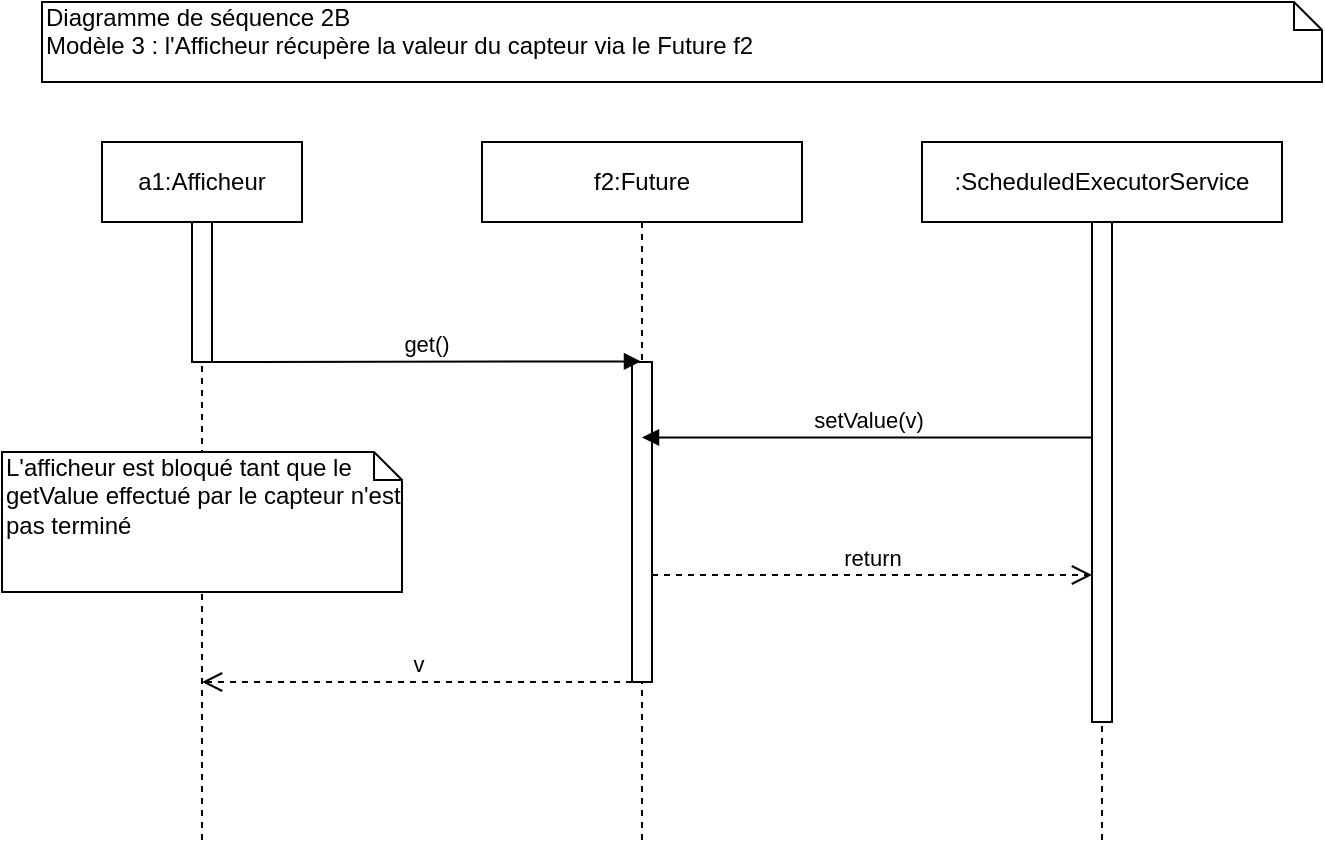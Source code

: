 <mxfile version="13.8.1" type="device"><diagram id="WR1WVBTkhiLBl-ogjIGp" name="Page-1"><mxGraphModel dx="981" dy="550" grid="1" gridSize="10" guides="1" tooltips="1" connect="1" arrows="1" fold="1" page="1" pageScale="1" pageWidth="827" pageHeight="1169" math="0" shadow="0"><root><mxCell id="0"/><mxCell id="1" parent="0"/><mxCell id="O2Ke7cwZHKEIXeRAU4Cy-1" value="a1:Afficheur" style="shape=umlLifeline;perimeter=lifelinePerimeter;whiteSpace=wrap;html=1;container=1;collapsible=0;recursiveResize=0;outlineConnect=0;" vertex="1" parent="1"><mxGeometry x="100" y="90" width="100" height="350" as="geometry"/></mxCell><mxCell id="O2Ke7cwZHKEIXeRAU4Cy-2" value="" style="html=1;points=[];perimeter=orthogonalPerimeter;" vertex="1" parent="O2Ke7cwZHKEIXeRAU4Cy-1"><mxGeometry x="45" y="40" width="10" height="70" as="geometry"/></mxCell><mxCell id="O2Ke7cwZHKEIXeRAU4Cy-3" value="Diagramme de séquence 2B&lt;br&gt;Modèle 3 : l'Afficheur récupère la valeur du capteur via le Future f2" style="shape=note;whiteSpace=wrap;html=1;size=14;verticalAlign=top;align=left;spacingTop=-6;" vertex="1" parent="1"><mxGeometry x="70" y="20" width="640" height="40" as="geometry"/></mxCell><mxCell id="O2Ke7cwZHKEIXeRAU4Cy-4" value="f2:Future" style="shape=umlLifeline;perimeter=lifelinePerimeter;whiteSpace=wrap;html=1;container=1;collapsible=0;recursiveResize=0;outlineConnect=0;" vertex="1" parent="1"><mxGeometry x="290" y="90" width="160" height="350" as="geometry"/></mxCell><mxCell id="O2Ke7cwZHKEIXeRAU4Cy-5" value="" style="html=1;points=[];perimeter=orthogonalPerimeter;" vertex="1" parent="O2Ke7cwZHKEIXeRAU4Cy-4"><mxGeometry x="75" y="110" width="10" height="160" as="geometry"/></mxCell><mxCell id="O2Ke7cwZHKEIXeRAU4Cy-7" value="get()" style="html=1;verticalAlign=bottom;endArrow=block;" edge="1" parent="1"><mxGeometry relative="1" as="geometry"><mxPoint x="155" y="200" as="sourcePoint"/><mxPoint x="369.5" y="199.69" as="targetPoint"/></mxGeometry></mxCell><mxCell id="O2Ke7cwZHKEIXeRAU4Cy-8" value="v" style="html=1;verticalAlign=bottom;endArrow=open;dashed=1;endSize=8;" edge="1" parent="1"><mxGeometry relative="1" as="geometry"><mxPoint x="150.024" y="360" as="targetPoint"/><mxPoint x="365" y="360" as="sourcePoint"/></mxGeometry></mxCell><mxCell id="O2Ke7cwZHKEIXeRAU4Cy-9" value="L'afficheur est bloqué tant que le getValue effectué par le capteur n'est pas terminé" style="shape=note;whiteSpace=wrap;html=1;size=14;verticalAlign=top;align=left;spacingTop=-6;" vertex="1" parent="1"><mxGeometry x="50" y="245" width="200" height="70" as="geometry"/></mxCell><mxCell id="O2Ke7cwZHKEIXeRAU4Cy-10" value=":ScheduledExecutorService" style="shape=umlLifeline;perimeter=lifelinePerimeter;whiteSpace=wrap;html=1;container=1;collapsible=0;recursiveResize=0;outlineConnect=0;" vertex="1" parent="1"><mxGeometry x="510" y="90" width="180" height="350" as="geometry"/></mxCell><mxCell id="O2Ke7cwZHKEIXeRAU4Cy-11" value="" style="html=1;points=[];perimeter=orthogonalPerimeter;" vertex="1" parent="O2Ke7cwZHKEIXeRAU4Cy-10"><mxGeometry x="85" y="40" width="10" height="250" as="geometry"/></mxCell><mxCell id="O2Ke7cwZHKEIXeRAU4Cy-12" value="setValue(v)" style="html=1;verticalAlign=bottom;endArrow=block;exitX=0;exitY=0.431;exitDx=0;exitDy=0;exitPerimeter=0;" edge="1" parent="1" source="O2Ke7cwZHKEIXeRAU4Cy-11" target="O2Ke7cwZHKEIXeRAU4Cy-4"><mxGeometry relative="1" as="geometry"><mxPoint x="305" y="240" as="sourcePoint"/><mxPoint x="375" y="240" as="targetPoint"/></mxGeometry></mxCell><mxCell id="O2Ke7cwZHKEIXeRAU4Cy-13" value="return" style="html=1;verticalAlign=bottom;endArrow=open;dashed=1;endSize=8;exitX=0;exitY=0.95;" edge="1" parent="1" target="O2Ke7cwZHKEIXeRAU4Cy-11"><mxGeometry relative="1" as="geometry"><mxPoint x="510" y="320" as="targetPoint"/><mxPoint x="375" y="306.5" as="sourcePoint"/></mxGeometry></mxCell></root></mxGraphModel></diagram></mxfile>